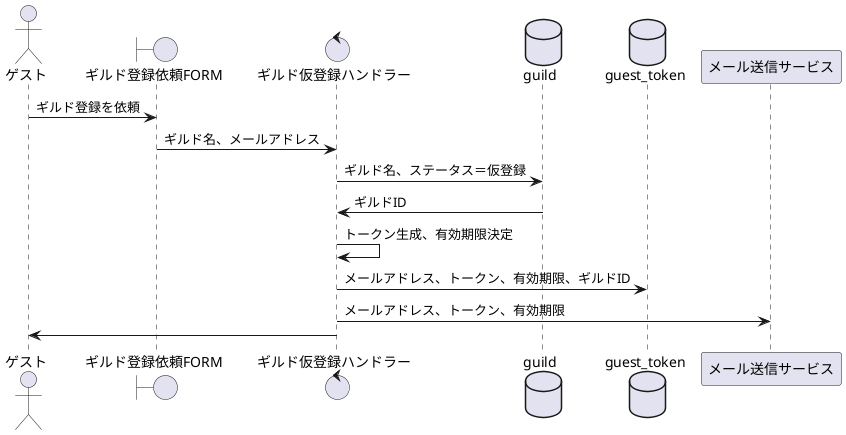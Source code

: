 @startuml

actor ゲスト as guest
boundary ギルド登録依頼FORM as form
control ギルド仮登録ハンドラー as handler
database guild
database guest_token
participant メール送信サービス as mail

guest -> form:ギルド登録を依頼
form -> handler:ギルド名、メールアドレス
handler -> guild:ギルド名、ステータス＝仮登録
guild -> handler:ギルドID
handler -> handler:トークン生成、有効期限決定
handler -> guest_token:メールアドレス、トークン、有効期限、ギルドID
handler -> mail:メールアドレス、トークン、有効期限
handler -> guest

@enduml